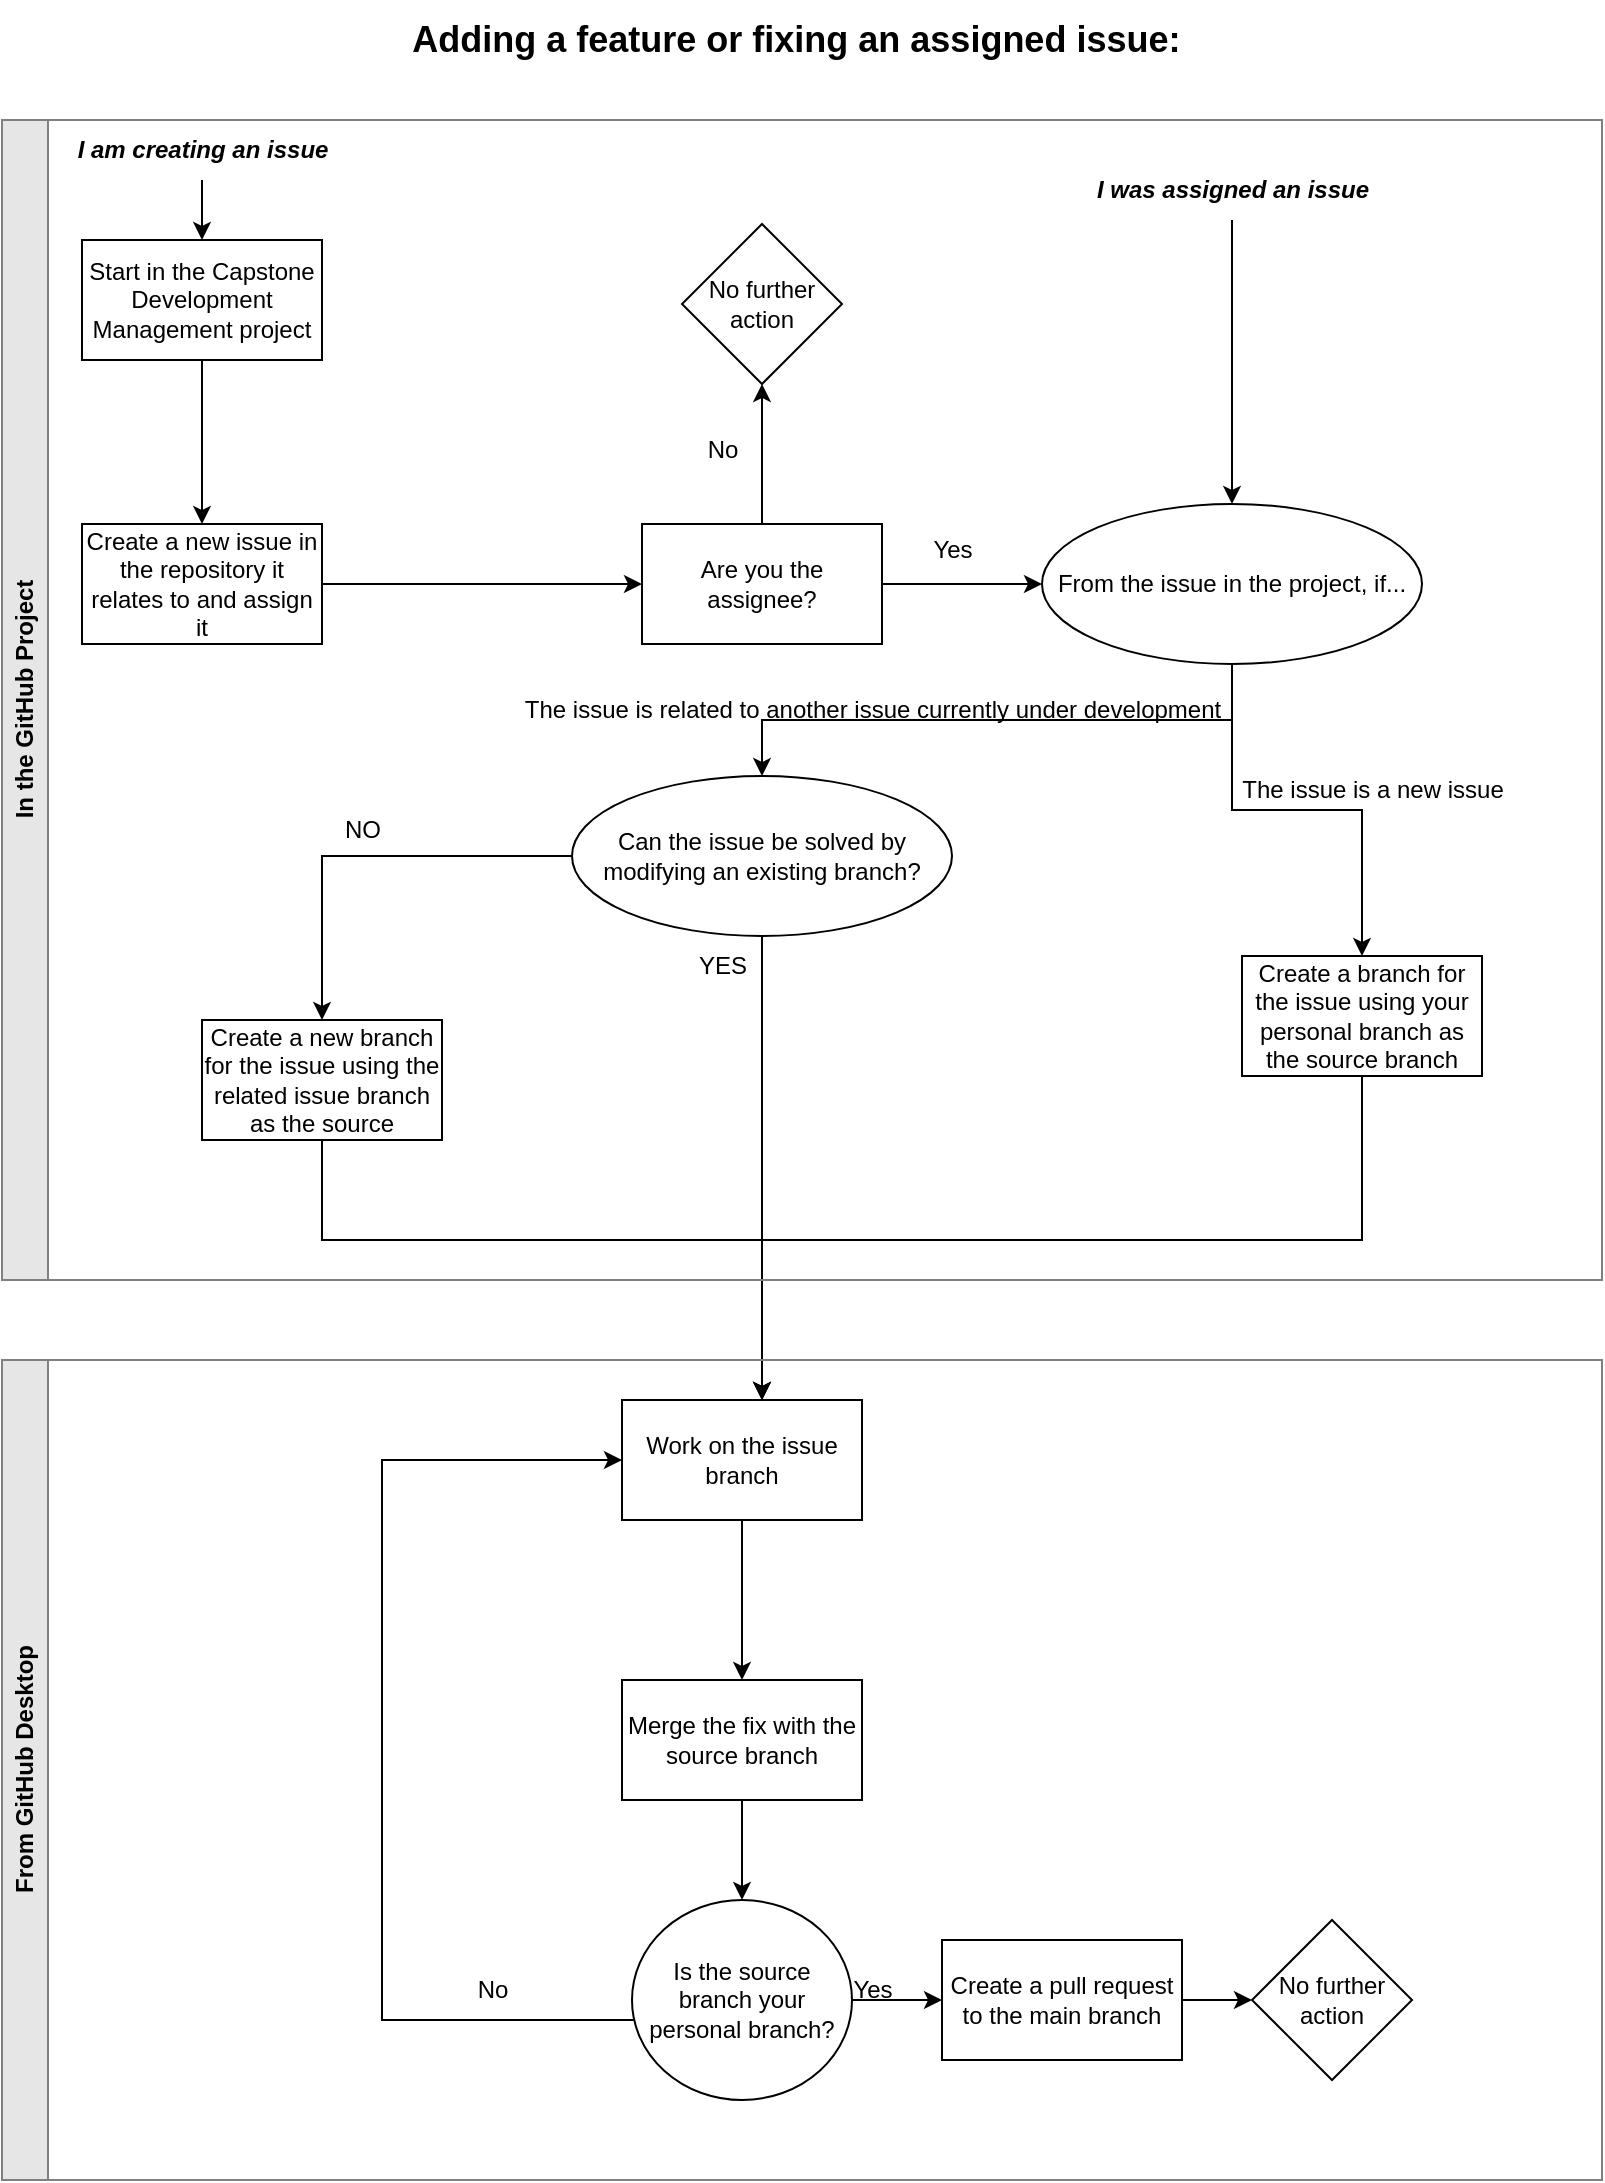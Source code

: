 <mxfile version="24.2.5" type="github">
  <diagram name="Page-1" id="EMnhXRpVuKE52DRfWb7r">
    <mxGraphModel dx="2033" dy="1104" grid="1" gridSize="10" guides="1" tooltips="1" connect="1" arrows="1" fold="1" page="1" pageScale="1" pageWidth="850" pageHeight="1100" math="0" shadow="0">
      <root>
        <mxCell id="0" />
        <mxCell id="1" parent="0" />
        <mxCell id="PJRE0t5YiVxjc7jddfUw-4" value="" style="edgeStyle=orthogonalEdgeStyle;rounded=0;orthogonalLoop=1;jettySize=auto;html=1;" edge="1" parent="1" source="PJRE0t5YiVxjc7jddfUw-1" target="PJRE0t5YiVxjc7jddfUw-3">
          <mxGeometry relative="1" as="geometry" />
        </mxCell>
        <mxCell id="PJRE0t5YiVxjc7jddfUw-1" value="Start in the Capstone Development Management project" style="whiteSpace=wrap;html=1;" vertex="1" parent="1">
          <mxGeometry x="80" y="120" width="120" height="60" as="geometry" />
        </mxCell>
        <mxCell id="PJRE0t5YiVxjc7jddfUw-2" value="&amp;nbsp;&lt;span style=&quot;font-size: 18px;&quot;&gt;&lt;b&gt;Adding a feature or fixing an assigned issue:&lt;/b&gt;&lt;/span&gt;" style="text;html=1;align=center;verticalAlign=middle;resizable=0;points=[];autosize=1;strokeColor=none;fillColor=none;" vertex="1" parent="1">
          <mxGeometry x="230" width="410" height="40" as="geometry" />
        </mxCell>
        <mxCell id="PJRE0t5YiVxjc7jddfUw-20" style="edgeStyle=orthogonalEdgeStyle;rounded=0;orthogonalLoop=1;jettySize=auto;html=1;" edge="1" parent="1" source="PJRE0t5YiVxjc7jddfUw-3" target="PJRE0t5YiVxjc7jddfUw-7">
          <mxGeometry relative="1" as="geometry" />
        </mxCell>
        <mxCell id="PJRE0t5YiVxjc7jddfUw-3" value="Create a new issue in the repository it relates to and assign it" style="whiteSpace=wrap;html=1;" vertex="1" parent="1">
          <mxGeometry x="80" y="262" width="120" height="60" as="geometry" />
        </mxCell>
        <mxCell id="PJRE0t5YiVxjc7jddfUw-13" value="" style="edgeStyle=orthogonalEdgeStyle;rounded=0;orthogonalLoop=1;jettySize=auto;html=1;" edge="1" parent="1" source="PJRE0t5YiVxjc7jddfUw-7" target="PJRE0t5YiVxjc7jddfUw-30">
          <mxGeometry relative="1" as="geometry">
            <mxPoint x="560" y="291" as="targetPoint" />
          </mxGeometry>
        </mxCell>
        <mxCell id="PJRE0t5YiVxjc7jddfUw-18" value="" style="edgeStyle=orthogonalEdgeStyle;rounded=0;orthogonalLoop=1;jettySize=auto;html=1;" edge="1" parent="1" source="PJRE0t5YiVxjc7jddfUw-7" target="PJRE0t5YiVxjc7jddfUw-17">
          <mxGeometry relative="1" as="geometry" />
        </mxCell>
        <mxCell id="PJRE0t5YiVxjc7jddfUw-7" value="Are you the assignee?" style="whiteSpace=wrap;html=1;" vertex="1" parent="1">
          <mxGeometry x="360" y="262" width="120" height="60" as="geometry" />
        </mxCell>
        <mxCell id="PJRE0t5YiVxjc7jddfUw-59" value="" style="edgeStyle=orthogonalEdgeStyle;rounded=0;orthogonalLoop=1;jettySize=auto;html=1;" edge="1" parent="1" source="PJRE0t5YiVxjc7jddfUw-9" target="PJRE0t5YiVxjc7jddfUw-1">
          <mxGeometry relative="1" as="geometry" />
        </mxCell>
        <mxCell id="PJRE0t5YiVxjc7jddfUw-9" value="&lt;b&gt;&lt;i&gt;I am creating an issue&lt;/i&gt;&lt;/b&gt;" style="text;html=1;align=center;verticalAlign=middle;resizable=0;points=[];autosize=1;strokeColor=none;fillColor=none;" vertex="1" parent="1">
          <mxGeometry x="65" y="60" width="150" height="30" as="geometry" />
        </mxCell>
        <mxCell id="PJRE0t5YiVxjc7jddfUw-58" style="edgeStyle=orthogonalEdgeStyle;rounded=0;orthogonalLoop=1;jettySize=auto;html=1;" edge="1" parent="1" source="PJRE0t5YiVxjc7jddfUw-10" target="PJRE0t5YiVxjc7jddfUw-30">
          <mxGeometry relative="1" as="geometry" />
        </mxCell>
        <mxCell id="PJRE0t5YiVxjc7jddfUw-10" value="&lt;b&gt;&lt;i&gt;I was assigned an issue&lt;/i&gt;&lt;/b&gt;" style="text;html=1;align=center;verticalAlign=middle;resizable=0;points=[];autosize=1;strokeColor=none;fillColor=none;" vertex="1" parent="1">
          <mxGeometry x="575" y="80" width="160" height="30" as="geometry" />
        </mxCell>
        <mxCell id="PJRE0t5YiVxjc7jddfUw-14" value="Yes" style="text;html=1;align=center;verticalAlign=middle;resizable=0;points=[];autosize=1;strokeColor=none;fillColor=none;" vertex="1" parent="1">
          <mxGeometry x="495" y="260" width="40" height="30" as="geometry" />
        </mxCell>
        <mxCell id="PJRE0t5YiVxjc7jddfUw-17" value="No further action" style="rhombus;whiteSpace=wrap;html=1;" vertex="1" parent="1">
          <mxGeometry x="380" y="112" width="80" height="80" as="geometry" />
        </mxCell>
        <mxCell id="PJRE0t5YiVxjc7jddfUw-19" value="No" style="text;html=1;align=center;verticalAlign=middle;resizable=0;points=[];autosize=1;strokeColor=none;fillColor=none;" vertex="1" parent="1">
          <mxGeometry x="380" y="210" width="40" height="30" as="geometry" />
        </mxCell>
        <mxCell id="PJRE0t5YiVxjc7jddfUw-47" style="edgeStyle=orthogonalEdgeStyle;rounded=0;orthogonalLoop=1;jettySize=auto;html=1;" edge="1" parent="1" source="PJRE0t5YiVxjc7jddfUw-21" target="PJRE0t5YiVxjc7jddfUw-44">
          <mxGeometry relative="1" as="geometry">
            <Array as="points">
              <mxPoint x="720" y="620" />
              <mxPoint x="420" y="620" />
            </Array>
          </mxGeometry>
        </mxCell>
        <mxCell id="PJRE0t5YiVxjc7jddfUw-21" value="Create a branch for the issue using your personal branch as the source branch" style="whiteSpace=wrap;html=1;" vertex="1" parent="1">
          <mxGeometry x="660" y="478" width="120" height="60" as="geometry" />
        </mxCell>
        <mxCell id="PJRE0t5YiVxjc7jddfUw-23" value="The issue is a new issue" style="text;html=1;align=center;verticalAlign=middle;resizable=0;points=[];autosize=1;strokeColor=none;fillColor=none;" vertex="1" parent="1">
          <mxGeometry x="650" y="380" width="150" height="30" as="geometry" />
        </mxCell>
        <mxCell id="PJRE0t5YiVxjc7jddfUw-27" value="The issue is related to another issue currently under development" style="text;html=1;align=center;verticalAlign=middle;resizable=0;points=[];autosize=1;strokeColor=none;fillColor=none;" vertex="1" parent="1">
          <mxGeometry x="290" y="340" width="370" height="30" as="geometry" />
        </mxCell>
        <mxCell id="PJRE0t5YiVxjc7jddfUw-36" value="" style="edgeStyle=orthogonalEdgeStyle;rounded=0;orthogonalLoop=1;jettySize=auto;html=1;" edge="1" parent="1" source="PJRE0t5YiVxjc7jddfUw-30" target="PJRE0t5YiVxjc7jddfUw-35">
          <mxGeometry relative="1" as="geometry">
            <Array as="points">
              <mxPoint x="655" y="360" />
              <mxPoint x="420" y="360" />
            </Array>
          </mxGeometry>
        </mxCell>
        <mxCell id="PJRE0t5YiVxjc7jddfUw-37" style="edgeStyle=orthogonalEdgeStyle;rounded=0;orthogonalLoop=1;jettySize=auto;html=1;" edge="1" parent="1" source="PJRE0t5YiVxjc7jddfUw-30" target="PJRE0t5YiVxjc7jddfUw-21">
          <mxGeometry relative="1" as="geometry" />
        </mxCell>
        <mxCell id="PJRE0t5YiVxjc7jddfUw-30" value="From the issue in the project, if..." style="ellipse;whiteSpace=wrap;html=1;" vertex="1" parent="1">
          <mxGeometry x="560" y="252" width="190" height="80" as="geometry" />
        </mxCell>
        <mxCell id="PJRE0t5YiVxjc7jddfUw-42" value="" style="edgeStyle=orthogonalEdgeStyle;rounded=0;orthogonalLoop=1;jettySize=auto;html=1;" edge="1" parent="1" source="PJRE0t5YiVxjc7jddfUw-35" target="PJRE0t5YiVxjc7jddfUw-41">
          <mxGeometry relative="1" as="geometry" />
        </mxCell>
        <mxCell id="PJRE0t5YiVxjc7jddfUw-63" style="edgeStyle=orthogonalEdgeStyle;rounded=0;orthogonalLoop=1;jettySize=auto;html=1;" edge="1" parent="1" source="PJRE0t5YiVxjc7jddfUw-35" target="PJRE0t5YiVxjc7jddfUw-44">
          <mxGeometry relative="1" as="geometry">
            <Array as="points">
              <mxPoint x="420" y="550" />
              <mxPoint x="420" y="550" />
            </Array>
          </mxGeometry>
        </mxCell>
        <mxCell id="PJRE0t5YiVxjc7jddfUw-35" value="Can the issue be solved by modifying an existing branch?" style="ellipse;whiteSpace=wrap;html=1;" vertex="1" parent="1">
          <mxGeometry x="325" y="388" width="190" height="80" as="geometry" />
        </mxCell>
        <mxCell id="PJRE0t5YiVxjc7jddfUw-40" value="YES" style="text;html=1;align=center;verticalAlign=middle;resizable=0;points=[];autosize=1;strokeColor=none;fillColor=none;" vertex="1" parent="1">
          <mxGeometry x="375" y="468" width="50" height="30" as="geometry" />
        </mxCell>
        <mxCell id="PJRE0t5YiVxjc7jddfUw-45" style="edgeStyle=orthogonalEdgeStyle;rounded=0;orthogonalLoop=1;jettySize=auto;html=1;" edge="1" parent="1" source="PJRE0t5YiVxjc7jddfUw-41" target="PJRE0t5YiVxjc7jddfUw-44">
          <mxGeometry relative="1" as="geometry">
            <Array as="points">
              <mxPoint x="200" y="620" />
              <mxPoint x="420" y="620" />
            </Array>
          </mxGeometry>
        </mxCell>
        <mxCell id="PJRE0t5YiVxjc7jddfUw-41" value="Create a new branch for the issue using the related issue branch as the source" style="whiteSpace=wrap;html=1;" vertex="1" parent="1">
          <mxGeometry x="140" y="510" width="120" height="60" as="geometry" />
        </mxCell>
        <mxCell id="PJRE0t5YiVxjc7jddfUw-43" value="NO" style="text;html=1;align=center;verticalAlign=middle;resizable=0;points=[];autosize=1;strokeColor=none;fillColor=none;" vertex="1" parent="1">
          <mxGeometry x="200" y="400" width="40" height="30" as="geometry" />
        </mxCell>
        <mxCell id="PJRE0t5YiVxjc7jddfUw-62" value="From GitHub Desktop" style="swimlane;horizontal=0;whiteSpace=wrap;html=1;strokeColor=#808080;fillColor=#E6E6E6;" vertex="1" parent="1">
          <mxGeometry x="40" y="680" width="800" height="410" as="geometry" />
        </mxCell>
        <mxCell id="PJRE0t5YiVxjc7jddfUw-54" value="" style="edgeStyle=orthogonalEdgeStyle;rounded=0;orthogonalLoop=1;jettySize=auto;html=1;" edge="1" parent="PJRE0t5YiVxjc7jddfUw-62" source="PJRE0t5YiVxjc7jddfUw-51" target="PJRE0t5YiVxjc7jddfUw-53">
          <mxGeometry relative="1" as="geometry" />
        </mxCell>
        <mxCell id="PJRE0t5YiVxjc7jddfUw-51" value="Is the source branch your personal branch?" style="ellipse;whiteSpace=wrap;html=1;" vertex="1" parent="PJRE0t5YiVxjc7jddfUw-62">
          <mxGeometry x="315" y="270" width="110" height="100" as="geometry" />
        </mxCell>
        <mxCell id="PJRE0t5YiVxjc7jddfUw-61" value="" style="edgeStyle=orthogonalEdgeStyle;rounded=0;orthogonalLoop=1;jettySize=auto;html=1;" edge="1" parent="PJRE0t5YiVxjc7jddfUw-62" source="PJRE0t5YiVxjc7jddfUw-53" target="PJRE0t5YiVxjc7jddfUw-60">
          <mxGeometry relative="1" as="geometry" />
        </mxCell>
        <mxCell id="PJRE0t5YiVxjc7jddfUw-53" value="Create a pull request to the main branch" style="whiteSpace=wrap;html=1;" vertex="1" parent="PJRE0t5YiVxjc7jddfUw-62">
          <mxGeometry x="470" y="290" width="120" height="60" as="geometry" />
        </mxCell>
        <mxCell id="PJRE0t5YiVxjc7jddfUw-56" value="Yes" style="text;html=1;align=center;verticalAlign=middle;resizable=0;points=[];autosize=1;strokeColor=none;fillColor=none;" vertex="1" parent="PJRE0t5YiVxjc7jddfUw-62">
          <mxGeometry x="415" y="300" width="40" height="30" as="geometry" />
        </mxCell>
        <mxCell id="PJRE0t5YiVxjc7jddfUw-57" value="No" style="text;html=1;align=center;verticalAlign=middle;resizable=0;points=[];autosize=1;strokeColor=none;fillColor=none;" vertex="1" parent="PJRE0t5YiVxjc7jddfUw-62">
          <mxGeometry x="225" y="300" width="40" height="30" as="geometry" />
        </mxCell>
        <mxCell id="PJRE0t5YiVxjc7jddfUw-60" value="No further action" style="rhombus;whiteSpace=wrap;html=1;" vertex="1" parent="PJRE0t5YiVxjc7jddfUw-62">
          <mxGeometry x="625" y="280" width="80" height="80" as="geometry" />
        </mxCell>
        <mxCell id="PJRE0t5YiVxjc7jddfUw-49" value="" style="edgeStyle=orthogonalEdgeStyle;rounded=0;orthogonalLoop=1;jettySize=auto;html=1;" edge="1" parent="PJRE0t5YiVxjc7jddfUw-62" source="PJRE0t5YiVxjc7jddfUw-44" target="PJRE0t5YiVxjc7jddfUw-48">
          <mxGeometry relative="1" as="geometry" />
        </mxCell>
        <mxCell id="PJRE0t5YiVxjc7jddfUw-44" value="Work on the issue branch" style="whiteSpace=wrap;html=1;" vertex="1" parent="PJRE0t5YiVxjc7jddfUw-62">
          <mxGeometry x="310" y="20" width="120" height="60" as="geometry" />
        </mxCell>
        <mxCell id="PJRE0t5YiVxjc7jddfUw-48" value="Merge the fix with the source branch" style="whiteSpace=wrap;html=1;" vertex="1" parent="PJRE0t5YiVxjc7jddfUw-62">
          <mxGeometry x="310" y="160" width="120" height="60" as="geometry" />
        </mxCell>
        <mxCell id="PJRE0t5YiVxjc7jddfUw-55" style="edgeStyle=orthogonalEdgeStyle;rounded=0;orthogonalLoop=1;jettySize=auto;html=1;" edge="1" parent="PJRE0t5YiVxjc7jddfUw-62" source="PJRE0t5YiVxjc7jddfUw-51" target="PJRE0t5YiVxjc7jddfUw-44">
          <mxGeometry relative="1" as="geometry">
            <Array as="points">
              <mxPoint x="190" y="330" />
              <mxPoint x="190" y="50" />
            </Array>
          </mxGeometry>
        </mxCell>
        <mxCell id="PJRE0t5YiVxjc7jddfUw-52" value="" style="edgeStyle=orthogonalEdgeStyle;rounded=0;orthogonalLoop=1;jettySize=auto;html=1;" edge="1" parent="PJRE0t5YiVxjc7jddfUw-62" source="PJRE0t5YiVxjc7jddfUw-48" target="PJRE0t5YiVxjc7jddfUw-51">
          <mxGeometry relative="1" as="geometry" />
        </mxCell>
        <mxCell id="PJRE0t5YiVxjc7jddfUw-64" value="In the GitHub Project" style="swimlane;horizontal=0;whiteSpace=wrap;html=1;strokeColor=#808080;fillColor=#E6E6E6;" vertex="1" parent="1">
          <mxGeometry x="40" y="60" width="800" height="580" as="geometry" />
        </mxCell>
      </root>
    </mxGraphModel>
  </diagram>
</mxfile>
